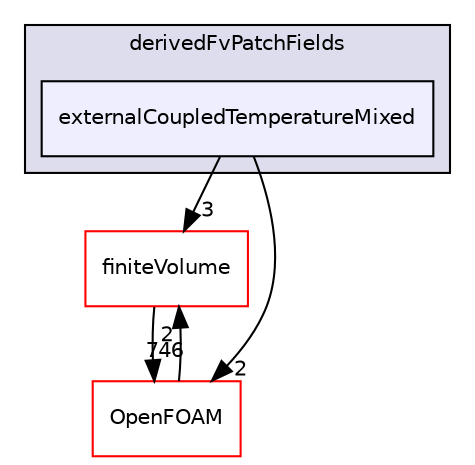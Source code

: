 digraph "src/TurbulenceModels/compressible/turbulentFluidThermoModels/derivedFvPatchFields/externalCoupledTemperatureMixed" {
  bgcolor=transparent;
  compound=true
  node [ fontsize="10", fontname="Helvetica"];
  edge [ labelfontsize="10", labelfontname="Helvetica"];
  subgraph clusterdir_d7c89f283599343304e45068c6742eff {
    graph [ bgcolor="#ddddee", pencolor="black", label="derivedFvPatchFields" fontname="Helvetica", fontsize="10", URL="dir_d7c89f283599343304e45068c6742eff.html"]
  dir_f28a6a7f83103405259c9b2b9c6ea3cc [shape=box, label="externalCoupledTemperatureMixed", style="filled", fillcolor="#eeeeff", pencolor="black", URL="dir_f28a6a7f83103405259c9b2b9c6ea3cc.html"];
  }
  dir_9bd15774b555cf7259a6fa18f99fe99b [shape=box label="finiteVolume" color="red" URL="dir_9bd15774b555cf7259a6fa18f99fe99b.html"];
  dir_c5473ff19b20e6ec4dfe5c310b3778a8 [shape=box label="OpenFOAM" color="red" URL="dir_c5473ff19b20e6ec4dfe5c310b3778a8.html"];
  dir_9bd15774b555cf7259a6fa18f99fe99b->dir_c5473ff19b20e6ec4dfe5c310b3778a8 [headlabel="746", labeldistance=1.5 headhref="dir_000897_001897.html"];
  dir_c5473ff19b20e6ec4dfe5c310b3778a8->dir_9bd15774b555cf7259a6fa18f99fe99b [headlabel="2", labeldistance=1.5 headhref="dir_001897_000897.html"];
  dir_f28a6a7f83103405259c9b2b9c6ea3cc->dir_9bd15774b555cf7259a6fa18f99fe99b [headlabel="3", labeldistance=1.5 headhref="dir_003066_000897.html"];
  dir_f28a6a7f83103405259c9b2b9c6ea3cc->dir_c5473ff19b20e6ec4dfe5c310b3778a8 [headlabel="2", labeldistance=1.5 headhref="dir_003066_001897.html"];
}

